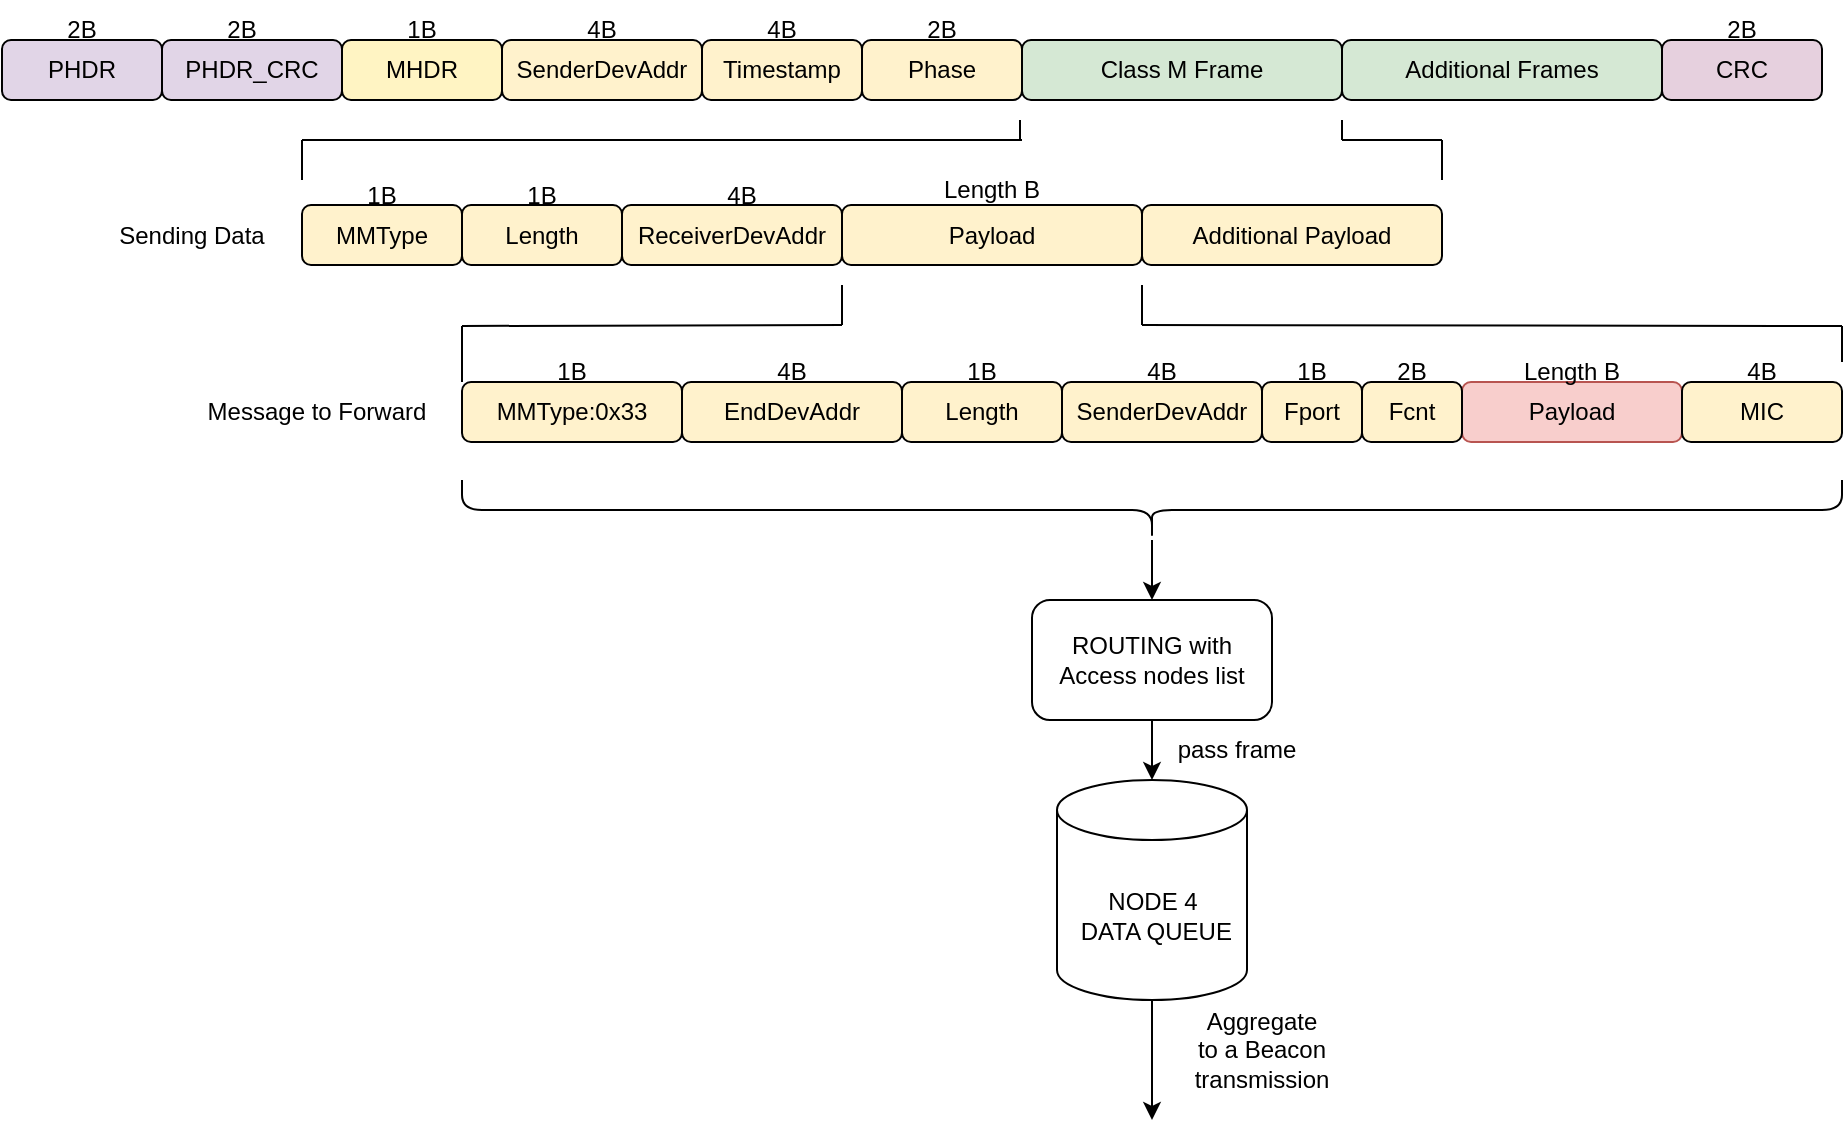 <mxfile version="22.1.0" type="device">
  <diagram name="Page-1" id="8HLdOCyaWLrYiSinGWwf">
    <mxGraphModel dx="1434" dy="911" grid="1" gridSize="10" guides="1" tooltips="1" connect="1" arrows="1" fold="1" page="1" pageScale="1" pageWidth="850" pageHeight="1100" math="0" shadow="0">
      <root>
        <mxCell id="0" />
        <mxCell id="1" parent="0" />
        <mxCell id="Ay4HqfyImZraXbyHx8aG-1" value="PHDR" style="rounded=1;whiteSpace=wrap;html=1;fillColor=#e1d5e7;strokeColor=#000000;" parent="1" vertex="1">
          <mxGeometry x="10" y="390" width="80" height="30" as="geometry" />
        </mxCell>
        <mxCell id="Ay4HqfyImZraXbyHx8aG-2" value="PHDR_CRC" style="rounded=1;whiteSpace=wrap;html=1;fillColor=#e1d5e7;strokeColor=#000000;" parent="1" vertex="1">
          <mxGeometry x="90" y="390" width="90" height="30" as="geometry" />
        </mxCell>
        <mxCell id="Ay4HqfyImZraXbyHx8aG-3" value="MHDR" style="rounded=1;whiteSpace=wrap;html=1;fillColor=#FFF4C3;strokeColor=#000000;" parent="1" vertex="1">
          <mxGeometry x="180" y="390" width="80" height="30" as="geometry" />
        </mxCell>
        <mxCell id="Ay4HqfyImZraXbyHx8aG-4" value="SenderDevAddr" style="rounded=1;whiteSpace=wrap;html=1;fillColor=#fff2cc;strokeColor=#000000;" parent="1" vertex="1">
          <mxGeometry x="260" y="390" width="100" height="30" as="geometry" />
        </mxCell>
        <mxCell id="Ay4HqfyImZraXbyHx8aG-5" value="Timestamp" style="rounded=1;whiteSpace=wrap;html=1;fillColor=#fff2cc;strokeColor=#000000;" parent="1" vertex="1">
          <mxGeometry x="360" y="390" width="80" height="30" as="geometry" />
        </mxCell>
        <mxCell id="Ay4HqfyImZraXbyHx8aG-6" value="Phase" style="rounded=1;whiteSpace=wrap;html=1;fillColor=#fff2cc;strokeColor=#000000;" parent="1" vertex="1">
          <mxGeometry x="440" y="390" width="80" height="30" as="geometry" />
        </mxCell>
        <mxCell id="Ay4HqfyImZraXbyHx8aG-7" value="Class M Frame" style="rounded=1;whiteSpace=wrap;html=1;fillColor=#d5e8d4;strokeColor=#000000;" parent="1" vertex="1">
          <mxGeometry x="520" y="390" width="160" height="30" as="geometry" />
        </mxCell>
        <mxCell id="Ay4HqfyImZraXbyHx8aG-8" value="Additional Frames" style="rounded=1;whiteSpace=wrap;html=1;fillColor=#d5e8d4;strokeColor=#000000;" parent="1" vertex="1">
          <mxGeometry x="680" y="390" width="160" height="30" as="geometry" />
        </mxCell>
        <mxCell id="Ay4HqfyImZraXbyHx8aG-9" value="CRC" style="rounded=1;whiteSpace=wrap;html=1;fillColor=#E6D0DE;strokeColor=#000000;" parent="1" vertex="1">
          <mxGeometry x="840" y="390" width="80" height="30" as="geometry" />
        </mxCell>
        <mxCell id="Ay4HqfyImZraXbyHx8aG-10" value="" style="endArrow=none;html=1;rounded=0;" parent="1" edge="1">
          <mxGeometry width="50" height="50" relative="1" as="geometry">
            <mxPoint x="519" y="440" as="sourcePoint" />
            <mxPoint x="519" y="430" as="targetPoint" />
          </mxGeometry>
        </mxCell>
        <mxCell id="Ay4HqfyImZraXbyHx8aG-12" value="" style="endArrow=none;html=1;rounded=0;" parent="1" edge="1">
          <mxGeometry width="50" height="50" relative="1" as="geometry">
            <mxPoint x="160" y="440" as="sourcePoint" />
            <mxPoint x="520" y="440" as="targetPoint" />
          </mxGeometry>
        </mxCell>
        <mxCell id="Ay4HqfyImZraXbyHx8aG-13" value="" style="endArrow=none;html=1;rounded=0;" parent="1" edge="1">
          <mxGeometry width="50" height="50" relative="1" as="geometry">
            <mxPoint x="680" y="440" as="sourcePoint" />
            <mxPoint x="730" y="440" as="targetPoint" />
          </mxGeometry>
        </mxCell>
        <mxCell id="Ay4HqfyImZraXbyHx8aG-14" value="" style="endArrow=none;html=1;rounded=0;" parent="1" edge="1">
          <mxGeometry width="50" height="50" relative="1" as="geometry">
            <mxPoint x="160" y="440" as="sourcePoint" />
            <mxPoint x="160" y="460" as="targetPoint" />
          </mxGeometry>
        </mxCell>
        <mxCell id="Ay4HqfyImZraXbyHx8aG-15" value="" style="endArrow=none;html=1;rounded=0;" parent="1" edge="1">
          <mxGeometry width="50" height="50" relative="1" as="geometry">
            <mxPoint x="730" y="460" as="sourcePoint" />
            <mxPoint x="730" y="440" as="targetPoint" />
          </mxGeometry>
        </mxCell>
        <mxCell id="Ay4HqfyImZraXbyHx8aG-18" value="2B" style="text;html=1;strokeColor=none;fillColor=none;align=center;verticalAlign=middle;whiteSpace=wrap;rounded=0;" parent="1" vertex="1">
          <mxGeometry x="20" y="370" width="60" height="30" as="geometry" />
        </mxCell>
        <mxCell id="Ay4HqfyImZraXbyHx8aG-19" value="2B" style="text;html=1;strokeColor=none;fillColor=none;align=center;verticalAlign=middle;whiteSpace=wrap;rounded=0;" parent="1" vertex="1">
          <mxGeometry x="100" y="370" width="60" height="30" as="geometry" />
        </mxCell>
        <mxCell id="Ay4HqfyImZraXbyHx8aG-20" value="2B" style="text;html=1;strokeColor=none;fillColor=none;align=center;verticalAlign=middle;whiteSpace=wrap;rounded=0;" parent="1" vertex="1">
          <mxGeometry x="450" y="370" width="60" height="30" as="geometry" />
        </mxCell>
        <mxCell id="Ay4HqfyImZraXbyHx8aG-21" value="2B" style="text;html=1;strokeColor=none;fillColor=none;align=center;verticalAlign=middle;whiteSpace=wrap;rounded=0;" parent="1" vertex="1">
          <mxGeometry x="850" y="370" width="60" height="30" as="geometry" />
        </mxCell>
        <mxCell id="Ay4HqfyImZraXbyHx8aG-22" value="1B" style="text;html=1;strokeColor=none;fillColor=none;align=center;verticalAlign=middle;whiteSpace=wrap;rounded=0;" parent="1" vertex="1">
          <mxGeometry x="190" y="370" width="60" height="30" as="geometry" />
        </mxCell>
        <mxCell id="Ay4HqfyImZraXbyHx8aG-25" value="4B" style="text;html=1;strokeColor=none;fillColor=none;align=center;verticalAlign=middle;whiteSpace=wrap;rounded=0;" parent="1" vertex="1">
          <mxGeometry x="280" y="370" width="60" height="30" as="geometry" />
        </mxCell>
        <mxCell id="Ay4HqfyImZraXbyHx8aG-26" value="4B" style="text;html=1;strokeColor=none;fillColor=none;align=center;verticalAlign=middle;whiteSpace=wrap;rounded=0;" parent="1" vertex="1">
          <mxGeometry x="370" y="370" width="60" height="30" as="geometry" />
        </mxCell>
        <mxCell id="Ay4HqfyImZraXbyHx8aG-45" value="MMType" style="rounded=1;whiteSpace=wrap;html=1;fillColor=#fff2cc;strokeColor=#000000;" parent="1" vertex="1">
          <mxGeometry x="160" y="472.5" width="80" height="30" as="geometry" />
        </mxCell>
        <mxCell id="Ay4HqfyImZraXbyHx8aG-46" value="Length" style="rounded=1;whiteSpace=wrap;html=1;fillColor=#fff2cc;strokeColor=#000000;" parent="1" vertex="1">
          <mxGeometry x="240" y="472.5" width="80" height="30" as="geometry" />
        </mxCell>
        <mxCell id="Ay4HqfyImZraXbyHx8aG-47" value="ReceiverDevAddr" style="rounded=1;whiteSpace=wrap;html=1;fillColor=#fff2cc;strokeColor=#000000;" parent="1" vertex="1">
          <mxGeometry x="320" y="472.5" width="110" height="30" as="geometry" />
        </mxCell>
        <mxCell id="Ay4HqfyImZraXbyHx8aG-52" value="Sending Data" style="text;html=1;strokeColor=none;fillColor=none;align=center;verticalAlign=middle;whiteSpace=wrap;rounded=0;" parent="1" vertex="1">
          <mxGeometry x="60" y="467.5" width="90" height="40" as="geometry" />
        </mxCell>
        <mxCell id="Ay4HqfyImZraXbyHx8aG-56" value="Payload" style="rounded=1;whiteSpace=wrap;html=1;fillColor=#fff2cc;strokeColor=#000000;" parent="1" vertex="1">
          <mxGeometry x="430" y="472.5" width="150" height="30" as="geometry" />
        </mxCell>
        <mxCell id="Ay4HqfyImZraXbyHx8aG-57" value="" style="endArrow=none;html=1;rounded=0;" parent="1" edge="1">
          <mxGeometry width="50" height="50" relative="1" as="geometry">
            <mxPoint x="430" y="512.5" as="sourcePoint" />
            <mxPoint x="430" y="532.5" as="targetPoint" />
          </mxGeometry>
        </mxCell>
        <mxCell id="Ay4HqfyImZraXbyHx8aG-58" value="" style="endArrow=none;html=1;rounded=0;" parent="1" edge="1">
          <mxGeometry width="50" height="50" relative="1" as="geometry">
            <mxPoint x="580" y="512.5" as="sourcePoint" />
            <mxPoint x="580" y="532.5" as="targetPoint" />
          </mxGeometry>
        </mxCell>
        <mxCell id="Ay4HqfyImZraXbyHx8aG-59" value="" style="endArrow=none;html=1;rounded=0;" parent="1" edge="1">
          <mxGeometry width="50" height="50" relative="1" as="geometry">
            <mxPoint x="240" y="533" as="sourcePoint" />
            <mxPoint x="430" y="532.5" as="targetPoint" />
          </mxGeometry>
        </mxCell>
        <mxCell id="Ay4HqfyImZraXbyHx8aG-60" value="" style="endArrow=none;html=1;rounded=0;" parent="1" edge="1">
          <mxGeometry width="50" height="50" relative="1" as="geometry">
            <mxPoint x="580" y="532.5" as="sourcePoint" />
            <mxPoint x="930" y="533" as="targetPoint" />
          </mxGeometry>
        </mxCell>
        <mxCell id="Ay4HqfyImZraXbyHx8aG-61" value="" style="endArrow=none;html=1;rounded=0;" parent="1" edge="1">
          <mxGeometry width="50" height="50" relative="1" as="geometry">
            <mxPoint x="930" y="551" as="sourcePoint" />
            <mxPoint x="930" y="533" as="targetPoint" />
          </mxGeometry>
        </mxCell>
        <mxCell id="Ay4HqfyImZraXbyHx8aG-62" value="" style="endArrow=none;html=1;rounded=0;" parent="1" edge="1">
          <mxGeometry width="50" height="50" relative="1" as="geometry">
            <mxPoint x="240" y="533" as="sourcePoint" />
            <mxPoint x="240" y="561" as="targetPoint" />
          </mxGeometry>
        </mxCell>
        <mxCell id="Ay4HqfyImZraXbyHx8aG-65" value="MMType:0x33" style="rounded=1;whiteSpace=wrap;html=1;fillColor=#fff2cc;strokeColor=#000000;" parent="1" vertex="1">
          <mxGeometry x="240" y="561" width="110" height="30" as="geometry" />
        </mxCell>
        <mxCell id="Ay4HqfyImZraXbyHx8aG-67" value="EndDevAddr" style="rounded=1;whiteSpace=wrap;html=1;fillColor=#fff2cc;strokeColor=#000000;" parent="1" vertex="1">
          <mxGeometry x="350" y="561" width="110" height="30" as="geometry" />
        </mxCell>
        <mxCell id="Ay4HqfyImZraXbyHx8aG-70" value="Message to Forward" style="text;html=1;strokeColor=none;fillColor=none;align=center;verticalAlign=middle;whiteSpace=wrap;rounded=0;" parent="1" vertex="1">
          <mxGeometry x="105" y="576" width="125" as="geometry" />
        </mxCell>
        <mxCell id="Ay4HqfyImZraXbyHx8aG-75" value="Length" style="rounded=1;whiteSpace=wrap;html=1;fillColor=#fff2cc;strokeColor=#000000;" parent="1" vertex="1">
          <mxGeometry x="460" y="561" width="80" height="30" as="geometry" />
        </mxCell>
        <mxCell id="Ay4HqfyImZraXbyHx8aG-76" value="SenderDevAddr" style="rounded=1;whiteSpace=wrap;html=1;fillColor=#fff2cc;strokeColor=#000000;" parent="1" vertex="1">
          <mxGeometry x="540" y="561" width="100" height="30" as="geometry" />
        </mxCell>
        <mxCell id="Ay4HqfyImZraXbyHx8aG-77" value="Payload" style="rounded=1;whiteSpace=wrap;html=1;fillColor=#f8cecc;strokeColor=#b85450;" parent="1" vertex="1">
          <mxGeometry x="740" y="561" width="110" height="30" as="geometry" />
        </mxCell>
        <mxCell id="Ay4HqfyImZraXbyHx8aG-78" value="MIC" style="rounded=1;whiteSpace=wrap;html=1;fillColor=#fff2cc;strokeColor=#000000;" parent="1" vertex="1">
          <mxGeometry x="850" y="561" width="80" height="30" as="geometry" />
        </mxCell>
        <mxCell id="Ay4HqfyImZraXbyHx8aG-85" value="1B" style="text;html=1;strokeColor=none;fillColor=none;align=center;verticalAlign=middle;whiteSpace=wrap;rounded=0;" parent="1" vertex="1">
          <mxGeometry x="170" y="452.5" width="60" height="30" as="geometry" />
        </mxCell>
        <mxCell id="Ay4HqfyImZraXbyHx8aG-87" value="1B" style="text;html=1;strokeColor=none;fillColor=none;align=center;verticalAlign=middle;whiteSpace=wrap;rounded=0;" parent="1" vertex="1">
          <mxGeometry x="265" y="541" width="60" height="30" as="geometry" />
        </mxCell>
        <mxCell id="Ay4HqfyImZraXbyHx8aG-88" value="1B" style="text;html=1;strokeColor=none;fillColor=none;align=center;verticalAlign=middle;whiteSpace=wrap;rounded=0;" parent="1" vertex="1">
          <mxGeometry x="470" y="541" width="60" height="30" as="geometry" />
        </mxCell>
        <mxCell id="Ay4HqfyImZraXbyHx8aG-90" value="1B" style="text;html=1;strokeColor=none;fillColor=none;align=center;verticalAlign=middle;whiteSpace=wrap;rounded=0;" parent="1" vertex="1">
          <mxGeometry x="250" y="452.5" width="60" height="30" as="geometry" />
        </mxCell>
        <mxCell id="Ay4HqfyImZraXbyHx8aG-94" value="Length B" style="text;html=1;strokeColor=none;fillColor=none;align=center;verticalAlign=middle;whiteSpace=wrap;rounded=0;" parent="1" vertex="1">
          <mxGeometry x="475" y="450" width="60" height="30" as="geometry" />
        </mxCell>
        <mxCell id="Ay4HqfyImZraXbyHx8aG-95" value="4B" style="text;html=1;strokeColor=none;fillColor=none;align=center;verticalAlign=middle;whiteSpace=wrap;rounded=0;" parent="1" vertex="1">
          <mxGeometry x="350" y="452.5" width="60" height="30" as="geometry" />
        </mxCell>
        <mxCell id="Ay4HqfyImZraXbyHx8aG-96" value="4B" style="text;html=1;strokeColor=none;fillColor=none;align=center;verticalAlign=middle;whiteSpace=wrap;rounded=0;" parent="1" vertex="1">
          <mxGeometry x="375" y="541" width="60" height="30" as="geometry" />
        </mxCell>
        <mxCell id="Ay4HqfyImZraXbyHx8aG-97" value="4B" style="text;html=1;strokeColor=none;fillColor=none;align=center;verticalAlign=middle;whiteSpace=wrap;rounded=0;" parent="1" vertex="1">
          <mxGeometry x="560" y="541" width="60" height="30" as="geometry" />
        </mxCell>
        <mxCell id="Ay4HqfyImZraXbyHx8aG-100" value="4B" style="text;html=1;strokeColor=none;fillColor=none;align=center;verticalAlign=middle;whiteSpace=wrap;rounded=0;" parent="1" vertex="1">
          <mxGeometry x="860" y="541" width="60" height="30" as="geometry" />
        </mxCell>
        <mxCell id="Ay4HqfyImZraXbyHx8aG-112" value="Length B" style="text;html=1;strokeColor=none;fillColor=none;align=center;verticalAlign=middle;whiteSpace=wrap;rounded=0;" parent="1" vertex="1">
          <mxGeometry x="765" y="541" width="60" height="30" as="geometry" />
        </mxCell>
        <mxCell id="PsKb43Itvn3fUjrFtPbW-4" value="Fport" style="rounded=1;whiteSpace=wrap;html=1;fillColor=#fff2cc;strokeColor=#000000;" parent="1" vertex="1">
          <mxGeometry x="640" y="561" width="50" height="30" as="geometry" />
        </mxCell>
        <mxCell id="PsKb43Itvn3fUjrFtPbW-5" value="Fcnt" style="rounded=1;whiteSpace=wrap;html=1;fillColor=#fff2cc;strokeColor=#000000;" parent="1" vertex="1">
          <mxGeometry x="690" y="561" width="50" height="30" as="geometry" />
        </mxCell>
        <mxCell id="PsKb43Itvn3fUjrFtPbW-6" value="1B" style="text;html=1;strokeColor=none;fillColor=none;align=center;verticalAlign=middle;whiteSpace=wrap;rounded=0;" parent="1" vertex="1">
          <mxGeometry x="635" y="541" width="60" height="30" as="geometry" />
        </mxCell>
        <mxCell id="PsKb43Itvn3fUjrFtPbW-7" value="&lt;div&gt;2B&lt;/div&gt;" style="text;html=1;strokeColor=none;fillColor=none;align=center;verticalAlign=middle;whiteSpace=wrap;rounded=0;" parent="1" vertex="1">
          <mxGeometry x="685" y="541" width="60" height="30" as="geometry" />
        </mxCell>
        <mxCell id="cVlGQNvJfZsdUlE4fLRG-1" value="Additional Payload" style="rounded=1;whiteSpace=wrap;html=1;fillColor=#fff2cc;strokeColor=#000000;" parent="1" vertex="1">
          <mxGeometry x="580" y="472.5" width="150" height="30" as="geometry" />
        </mxCell>
        <mxCell id="bgWFAQZqnLupBwjpjbh9-1" value="" style="endArrow=none;html=1;rounded=0;" edge="1" parent="1">
          <mxGeometry width="50" height="50" relative="1" as="geometry">
            <mxPoint x="680" y="430" as="sourcePoint" />
            <mxPoint x="680" y="440" as="targetPoint" />
          </mxGeometry>
        </mxCell>
        <mxCell id="bgWFAQZqnLupBwjpjbh9-7" value="" style="edgeStyle=orthogonalEdgeStyle;rounded=0;orthogonalLoop=1;jettySize=auto;html=1;" edge="1" parent="1" source="bgWFAQZqnLupBwjpjbh9-5">
          <mxGeometry relative="1" as="geometry">
            <mxPoint x="585" y="670" as="targetPoint" />
          </mxGeometry>
        </mxCell>
        <mxCell id="bgWFAQZqnLupBwjpjbh9-5" value="" style="shape=curlyBracket;whiteSpace=wrap;html=1;rounded=1;labelPosition=left;verticalLabelPosition=middle;align=right;verticalAlign=middle;rotation=-90;" vertex="1" parent="1">
          <mxGeometry x="570" y="280" width="30" height="690" as="geometry" />
        </mxCell>
        <mxCell id="bgWFAQZqnLupBwjpjbh9-16" value="&lt;div&gt;NODE 4&lt;br&gt;&lt;/div&gt;&lt;div&gt;&amp;nbsp;DATA QUEUE&lt;br&gt;&lt;/div&gt;" style="shape=cylinder3;whiteSpace=wrap;html=1;boundedLbl=1;backgroundOutline=1;size=15;" vertex="1" parent="1">
          <mxGeometry x="537.5" y="760" width="95" height="110" as="geometry" />
        </mxCell>
        <mxCell id="bgWFAQZqnLupBwjpjbh9-17" value="" style="endArrow=classic;html=1;rounded=0;exitX=0.5;exitY=1;exitDx=0;exitDy=0;exitPerimeter=0;" edge="1" parent="1" source="bgWFAQZqnLupBwjpjbh9-16">
          <mxGeometry width="50" height="50" relative="1" as="geometry">
            <mxPoint x="600" y="920" as="sourcePoint" />
            <mxPoint x="585" y="930" as="targetPoint" />
          </mxGeometry>
        </mxCell>
        <mxCell id="bgWFAQZqnLupBwjpjbh9-18" value="Aggregate to a Beacon transmission" style="text;html=1;strokeColor=none;fillColor=none;align=center;verticalAlign=middle;whiteSpace=wrap;rounded=0;" vertex="1" parent="1">
          <mxGeometry x="610" y="880" width="60" height="30" as="geometry" />
        </mxCell>
        <mxCell id="bgWFAQZqnLupBwjpjbh9-21" value="ROUTING with Access nodes list" style="rounded=1;whiteSpace=wrap;html=1;" vertex="1" parent="1">
          <mxGeometry x="525" y="670" width="120" height="60" as="geometry" />
        </mxCell>
        <mxCell id="bgWFAQZqnLupBwjpjbh9-22" style="edgeStyle=orthogonalEdgeStyle;rounded=0;orthogonalLoop=1;jettySize=auto;html=1;exitX=0.5;exitY=1;exitDx=0;exitDy=0;entryX=0.5;entryY=0;entryDx=0;entryDy=0;entryPerimeter=0;" edge="1" parent="1" source="bgWFAQZqnLupBwjpjbh9-21" target="bgWFAQZqnLupBwjpjbh9-16">
          <mxGeometry relative="1" as="geometry" />
        </mxCell>
        <mxCell id="bgWFAQZqnLupBwjpjbh9-23" value="pass frame" style="text;html=1;strokeColor=none;fillColor=none;align=center;verticalAlign=middle;whiteSpace=wrap;rounded=0;" vertex="1" parent="1">
          <mxGeometry x="580" y="730" width="95" height="30" as="geometry" />
        </mxCell>
      </root>
    </mxGraphModel>
  </diagram>
</mxfile>
